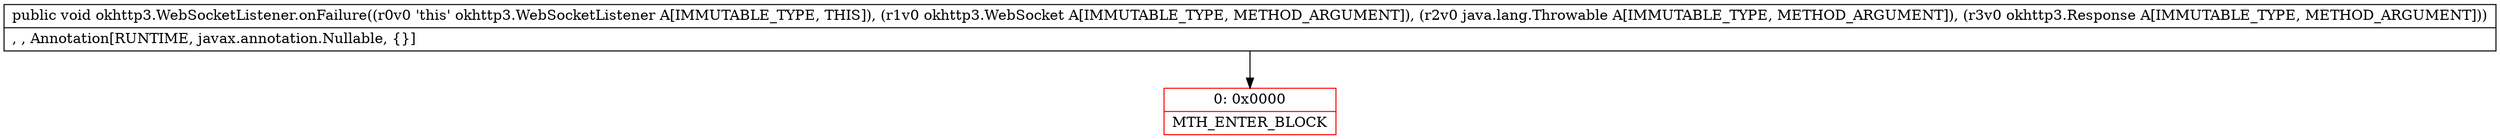 digraph "CFG forokhttp3.WebSocketListener.onFailure(Lokhttp3\/WebSocket;Ljava\/lang\/Throwable;Lokhttp3\/Response;)V" {
subgraph cluster_Region_280569180 {
label = "R(0)";
node [shape=record,color=blue];
}
Node_0 [shape=record,color=red,label="{0\:\ 0x0000|MTH_ENTER_BLOCK\l}"];
MethodNode[shape=record,label="{public void okhttp3.WebSocketListener.onFailure((r0v0 'this' okhttp3.WebSocketListener A[IMMUTABLE_TYPE, THIS]), (r1v0 okhttp3.WebSocket A[IMMUTABLE_TYPE, METHOD_ARGUMENT]), (r2v0 java.lang.Throwable A[IMMUTABLE_TYPE, METHOD_ARGUMENT]), (r3v0 okhttp3.Response A[IMMUTABLE_TYPE, METHOD_ARGUMENT]))  | , , Annotation[RUNTIME, javax.annotation.Nullable, \{\}]\l}"];
MethodNode -> Node_0;
}

